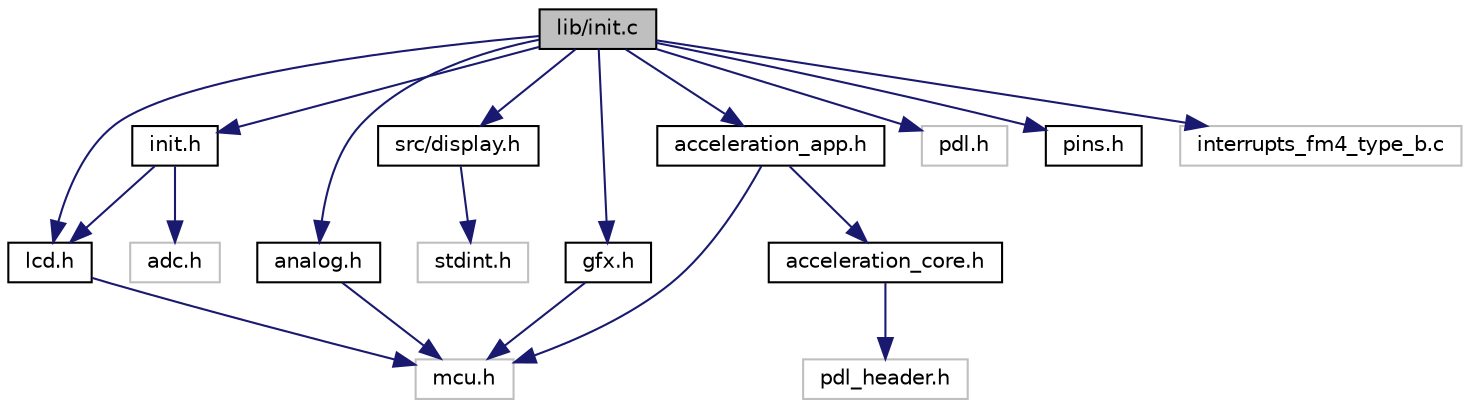 digraph "lib/init.c"
{
 // LATEX_PDF_SIZE
  edge [fontname="Helvetica",fontsize="10",labelfontname="Helvetica",labelfontsize="10"];
  node [fontname="Helvetica",fontsize="10",shape=record];
  Node1 [label="lib/init.c",height=0.2,width=0.4,color="black", fillcolor="grey75", style="filled", fontcolor="black",tooltip=" "];
  Node1 -> Node2 [color="midnightblue",fontsize="10",style="solid",fontname="Helvetica"];
  Node2 [label="init.h",height=0.2,width=0.4,color="black", fillcolor="white", style="filled",URL="$init_8h.html",tooltip="This file contains the init function, which should be used in the main.c file to initialize all perip..."];
  Node2 -> Node3 [color="midnightblue",fontsize="10",style="solid",fontname="Helvetica"];
  Node3 [label="lcd.h",height=0.2,width=0.4,color="black", fillcolor="white", style="filled",URL="$lcd_8h.html",tooltip="This code is based on: https://github.com/adafruit/Adafruit-GFX-Library & https://github...."];
  Node3 -> Node4 [color="midnightblue",fontsize="10",style="solid",fontname="Helvetica"];
  Node4 [label="mcu.h",height=0.2,width=0.4,color="grey75", fillcolor="white", style="filled",tooltip=" "];
  Node2 -> Node5 [color="midnightblue",fontsize="10",style="solid",fontname="Helvetica"];
  Node5 [label="adc.h",height=0.2,width=0.4,color="grey75", fillcolor="white", style="filled",tooltip=" "];
  Node1 -> Node3 [color="midnightblue",fontsize="10",style="solid",fontname="Helvetica"];
  Node1 -> Node6 [color="midnightblue",fontsize="10",style="solid",fontname="Helvetica"];
  Node6 [label="analog.h",height=0.2,width=0.4,color="black", fillcolor="white", style="filled",URL="$analog_8h.html",tooltip="This header file initializes the analog digtal changer (ADC) of the fm4 chip and reads out the analog..."];
  Node6 -> Node4 [color="midnightblue",fontsize="10",style="solid",fontname="Helvetica"];
  Node1 -> Node7 [color="midnightblue",fontsize="10",style="solid",fontname="Helvetica"];
  Node7 [label="src/display.h",height=0.2,width=0.4,color="black", fillcolor="white", style="filled",URL="$display_8h.html",tooltip=" "];
  Node7 -> Node8 [color="midnightblue",fontsize="10",style="solid",fontname="Helvetica"];
  Node8 [label="stdint.h",height=0.2,width=0.4,color="grey75", fillcolor="white", style="filled",tooltip=" "];
  Node1 -> Node9 [color="midnightblue",fontsize="10",style="solid",fontname="Helvetica"];
  Node9 [label="gfx.h",height=0.2,width=0.4,color="black", fillcolor="white", style="filled",URL="$gfx_8h.html",tooltip="This code is based on: https://github.com/adafruit/Adafruit-GFX-Library &   https://github...."];
  Node9 -> Node4 [color="midnightblue",fontsize="10",style="solid",fontname="Helvetica"];
  Node1 -> Node10 [color="midnightblue",fontsize="10",style="solid",fontname="Helvetica"];
  Node10 [label="acceleration_app.h",height=0.2,width=0.4,color="black", fillcolor="white", style="filled",URL="$acceleration__app_8h.html",tooltip="Initializes communication via I2C to the KXCJK1013 accelerometer chip and prints data on the lc displ..."];
  Node10 -> Node4 [color="midnightblue",fontsize="10",style="solid",fontname="Helvetica"];
  Node10 -> Node11 [color="midnightblue",fontsize="10",style="solid",fontname="Helvetica"];
  Node11 [label="acceleration_core.h",height=0.2,width=0.4,color="black", fillcolor="white", style="filled",URL="$acceleration__core_8h.html",tooltip="Core function for KXCJK1013 accelerometer chip. These functions are used by acceleration_app...."];
  Node11 -> Node12 [color="midnightblue",fontsize="10",style="solid",fontname="Helvetica"];
  Node12 [label="pdl_header.h",height=0.2,width=0.4,color="grey75", fillcolor="white", style="filled",tooltip=" "];
  Node1 -> Node13 [color="midnightblue",fontsize="10",style="solid",fontname="Helvetica"];
  Node13 [label="pdl.h",height=0.2,width=0.4,color="grey75", fillcolor="white", style="filled",tooltip=" "];
  Node1 -> Node14 [color="midnightblue",fontsize="10",style="solid",fontname="Helvetica"];
  Node14 [label="pins.h",height=0.2,width=0.4,color="black", fillcolor="white", style="filled",URL="$pins_8h.html",tooltip="Makros for the MCU pins"];
  Node1 -> Node15 [color="midnightblue",fontsize="10",style="solid",fontname="Helvetica"];
  Node15 [label="interrupts_fm4_type_b.c",height=0.2,width=0.4,color="grey75", fillcolor="white", style="filled",tooltip=" "];
}
